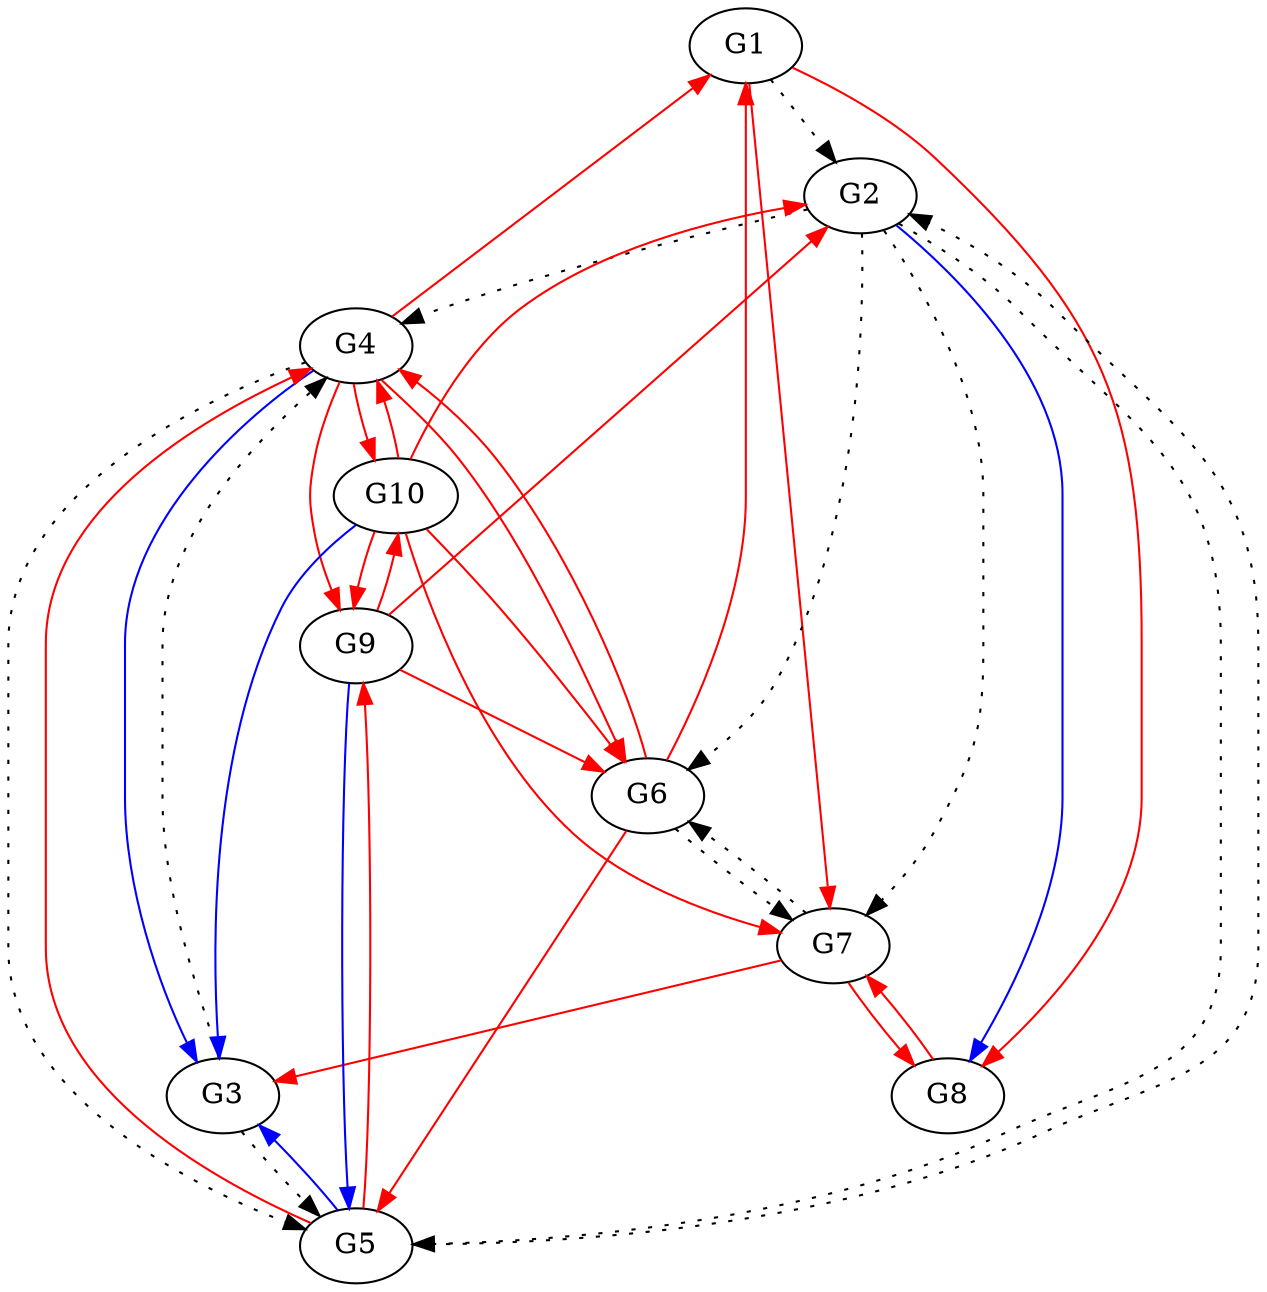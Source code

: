 // Grafos-DREAM4
digraph {
	G1 [label=G1]
	G2 [label=G2]
	G3 [label=G3]
	G4 [label=G4]
	G5 [label=G5]
	G6 [label=G6]
	G7 [label=G7]
	G8 [label=G8]
	G9 [label=G9]
	G10 [label=G10]
	G1 -> G2 [style=dotted]
	G2 -> G4 [style=dotted]
	G2 -> G5 [style=dotted]
	G2 -> G6 [style=dotted]
	G2 -> G7 [style=dotted]
	G2 -> G8 [color=blue]
	G3 -> G4 [style=dotted]
	G3 -> G5 [style=dotted]
	G4 -> G3 [color=blue]
	G4 -> G5 [style=dotted]
	G5 -> G2 [style=dotted]
	G5 -> G3 [color=blue]
	G6 -> G7 [style=dotted]
	G7 -> G6 [style=dotted]
	G9 -> G5 [color=blue]
	G10 -> G3 [color=blue]
	G1 -> G7 [color=red]
	G1 -> G8 [color=red]
	G4 -> G1 [color=red]
	G4 -> G6 [color=red]
	G4 -> G9 [color=red]
	G4 -> G10 [color=red]
	G5 -> G4 [color=red]
	G5 -> G9 [color=red]
	G6 -> G1 [color=red]
	G6 -> G4 [color=red]
	G6 -> G5 [color=red]
	G7 -> G3 [color=red]
	G7 -> G8 [color=red]
	G8 -> G7 [color=red]
	G9 -> G2 [color=red]
	G9 -> G6 [color=red]
	G9 -> G10 [color=red]
	G10 -> G2 [color=red]
	G10 -> G4 [color=red]
	G10 -> G6 [color=red]
	G10 -> G7 [color=red]
	G10 -> G9 [color=red]
}
